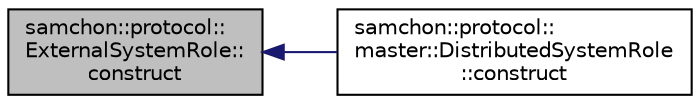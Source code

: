 digraph "samchon::protocol::ExternalSystemRole::construct"
{
  edge [fontname="Helvetica",fontsize="10",labelfontname="Helvetica",labelfontsize="10"];
  node [fontname="Helvetica",fontsize="10",shape=record];
  rankdir="LR";
  Node1 [label="samchon::protocol::\lExternalSystemRole::\lconstruct",height=0.2,width=0.4,color="black", fillcolor="grey75", style="filled", fontcolor="black"];
  Node1 -> Node2 [dir="back",color="midnightblue",fontsize="10",style="solid",fontname="Helvetica"];
  Node2 [label="samchon::protocol::\lmaster::DistributedSystemRole\l::construct",height=0.2,width=0.4,color="black", fillcolor="white", style="filled",URL="$d1/d16/classsamchon_1_1protocol_1_1master_1_1DistributedSystemRole.html#a9c2314e3a3b694c905c6b85be5911737",tooltip="Construct data of the Entity from an XML object. "];
}
